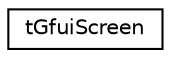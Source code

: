 digraph "Graphical Class Hierarchy"
{
  edge [fontname="Helvetica",fontsize="10",labelfontname="Helvetica",labelfontsize="10"];
  node [fontname="Helvetica",fontsize="10",shape=record];
  rankdir="LR";
  Node1 [label="tGfuiScreen",height=0.2,width=0.4,color="black", fillcolor="white", style="filled",URL="$structt_gfui_screen.html"];
}
